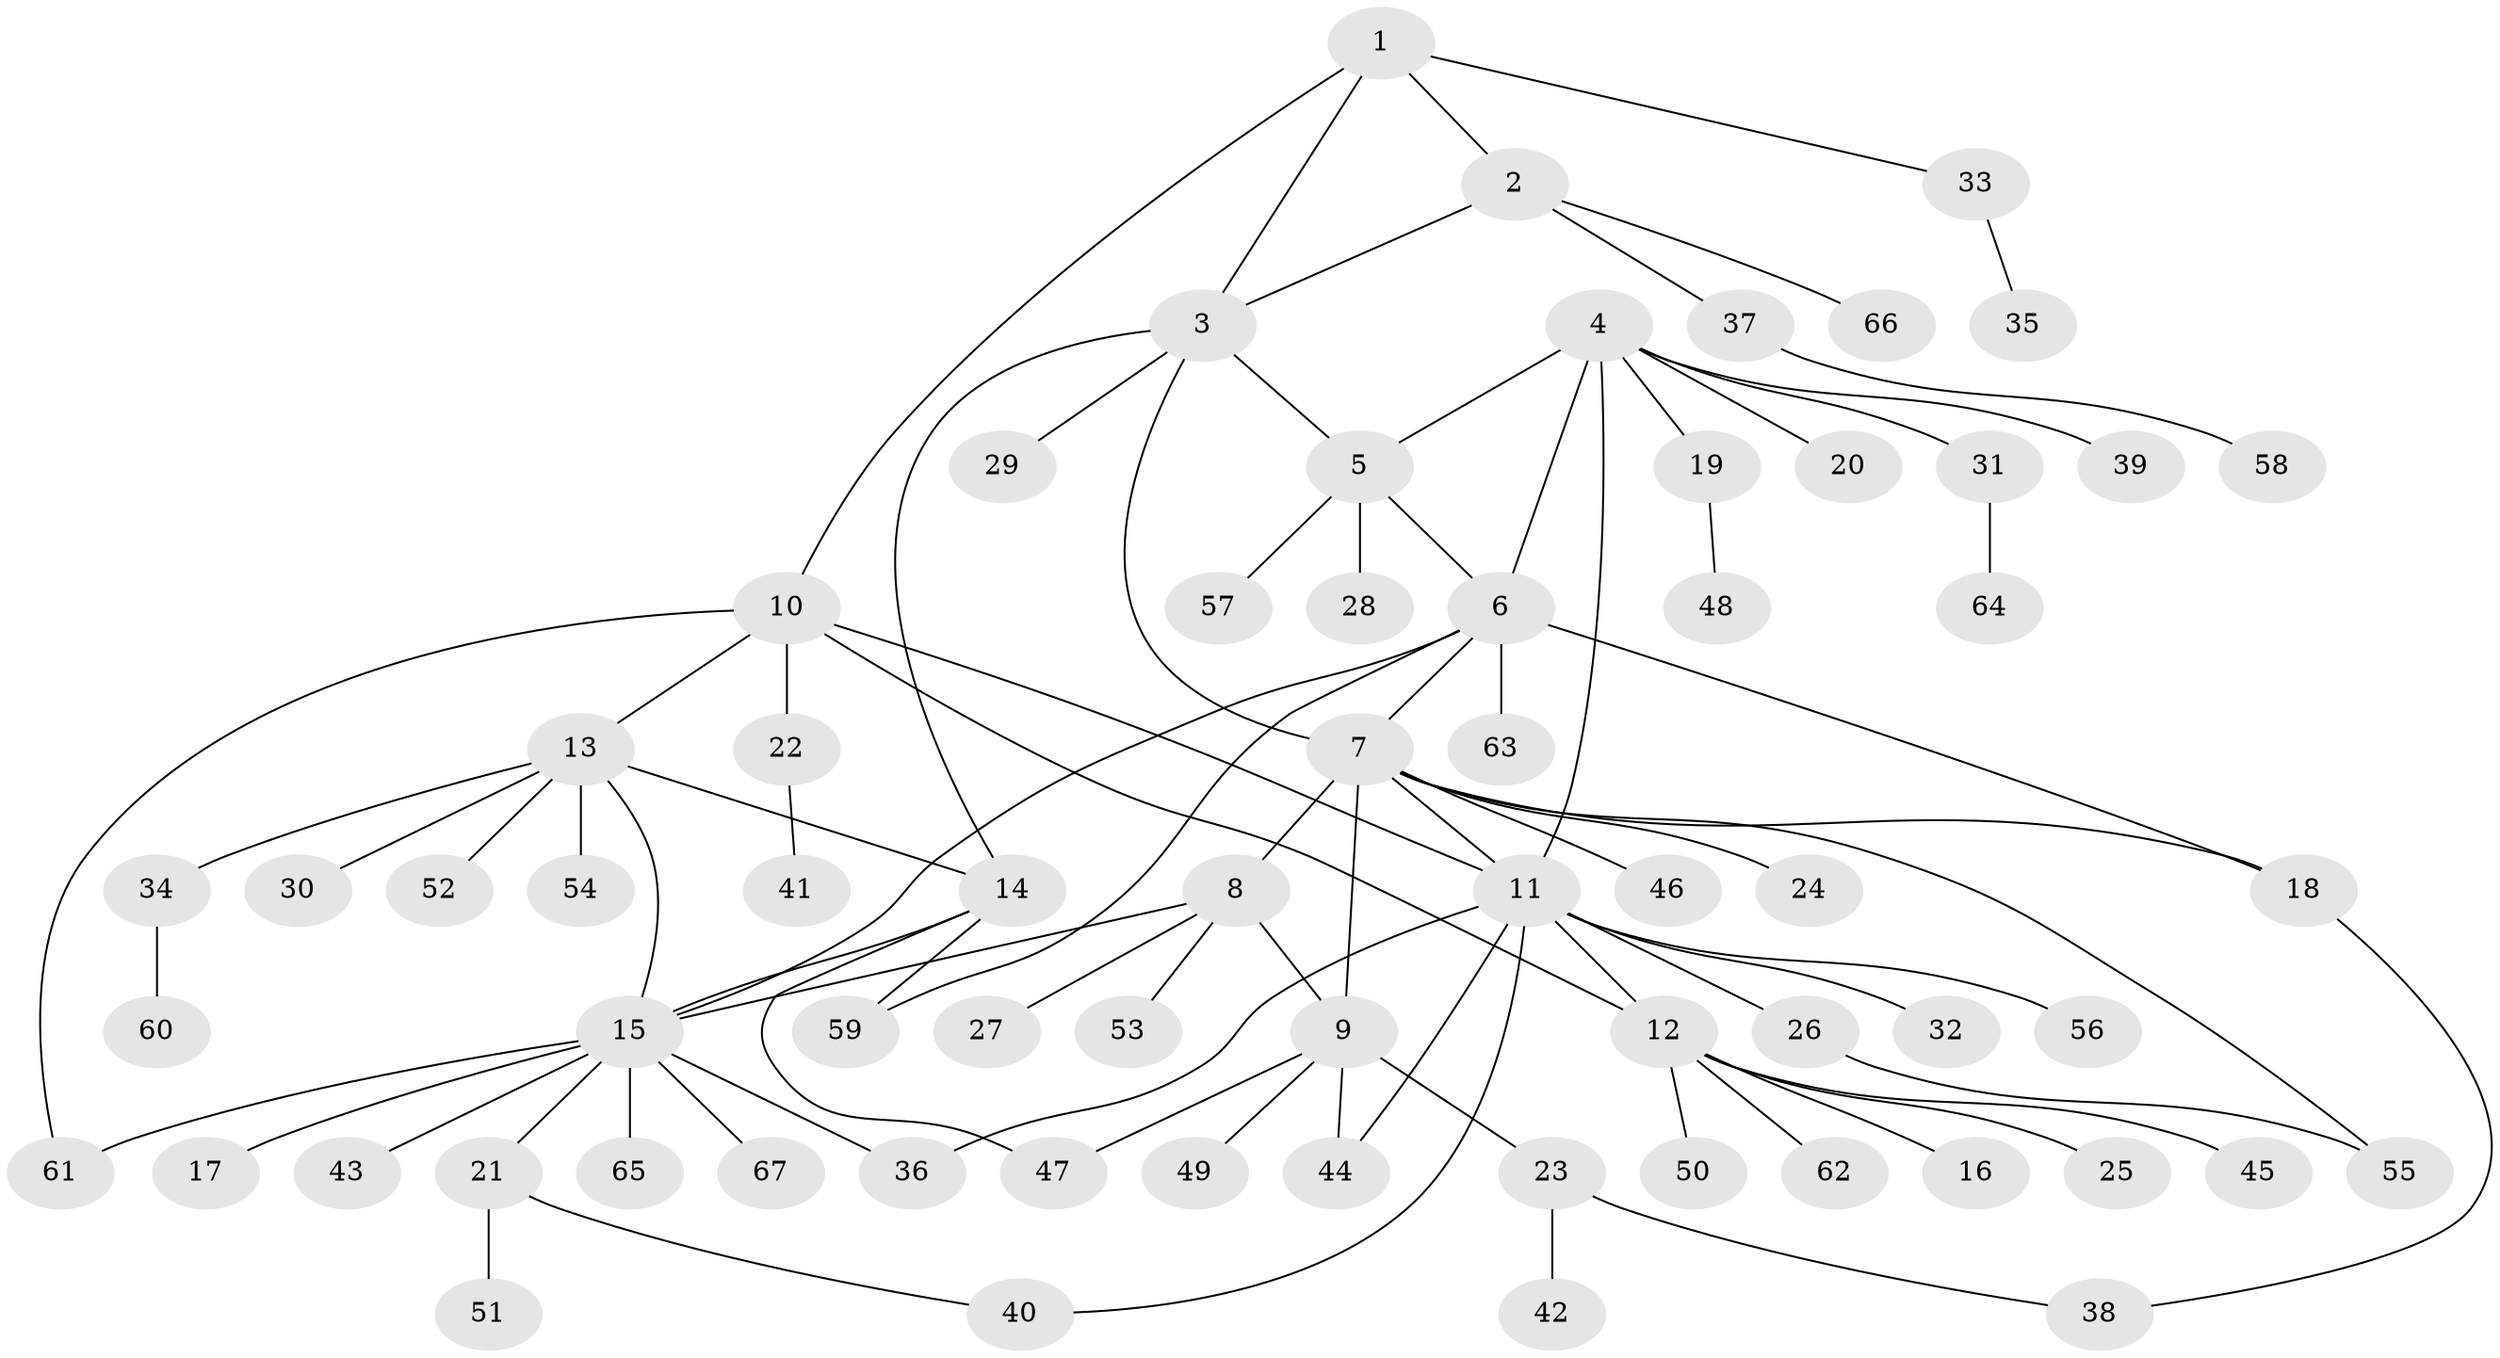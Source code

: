 // coarse degree distribution, {4: 0.14285714285714285, 3: 0.21428571428571427, 8: 0.03571428571428571, 5: 0.03571428571428571, 2: 0.17857142857142858, 6: 0.07142857142857142, 7: 0.07142857142857142, 1: 0.25}
// Generated by graph-tools (version 1.1) at 2025/52/03/04/25 22:52:26]
// undirected, 67 vertices, 86 edges
graph export_dot {
  node [color=gray90,style=filled];
  1;
  2;
  3;
  4;
  5;
  6;
  7;
  8;
  9;
  10;
  11;
  12;
  13;
  14;
  15;
  16;
  17;
  18;
  19;
  20;
  21;
  22;
  23;
  24;
  25;
  26;
  27;
  28;
  29;
  30;
  31;
  32;
  33;
  34;
  35;
  36;
  37;
  38;
  39;
  40;
  41;
  42;
  43;
  44;
  45;
  46;
  47;
  48;
  49;
  50;
  51;
  52;
  53;
  54;
  55;
  56;
  57;
  58;
  59;
  60;
  61;
  62;
  63;
  64;
  65;
  66;
  67;
  1 -- 2;
  1 -- 3;
  1 -- 10;
  1 -- 33;
  2 -- 3;
  2 -- 37;
  2 -- 66;
  3 -- 5;
  3 -- 7;
  3 -- 14;
  3 -- 29;
  4 -- 5;
  4 -- 6;
  4 -- 11;
  4 -- 19;
  4 -- 20;
  4 -- 31;
  4 -- 39;
  5 -- 6;
  5 -- 28;
  5 -- 57;
  6 -- 7;
  6 -- 15;
  6 -- 18;
  6 -- 59;
  6 -- 63;
  7 -- 8;
  7 -- 9;
  7 -- 11;
  7 -- 18;
  7 -- 24;
  7 -- 46;
  7 -- 55;
  8 -- 9;
  8 -- 15;
  8 -- 27;
  8 -- 53;
  9 -- 23;
  9 -- 44;
  9 -- 47;
  9 -- 49;
  10 -- 11;
  10 -- 12;
  10 -- 13;
  10 -- 22;
  10 -- 61;
  11 -- 12;
  11 -- 26;
  11 -- 32;
  11 -- 36;
  11 -- 40;
  11 -- 44;
  11 -- 56;
  12 -- 16;
  12 -- 25;
  12 -- 45;
  12 -- 50;
  12 -- 62;
  13 -- 14;
  13 -- 15;
  13 -- 30;
  13 -- 34;
  13 -- 52;
  13 -- 54;
  14 -- 15;
  14 -- 47;
  14 -- 59;
  15 -- 17;
  15 -- 21;
  15 -- 36;
  15 -- 43;
  15 -- 61;
  15 -- 65;
  15 -- 67;
  18 -- 38;
  19 -- 48;
  21 -- 40;
  21 -- 51;
  22 -- 41;
  23 -- 38;
  23 -- 42;
  26 -- 55;
  31 -- 64;
  33 -- 35;
  34 -- 60;
  37 -- 58;
}
